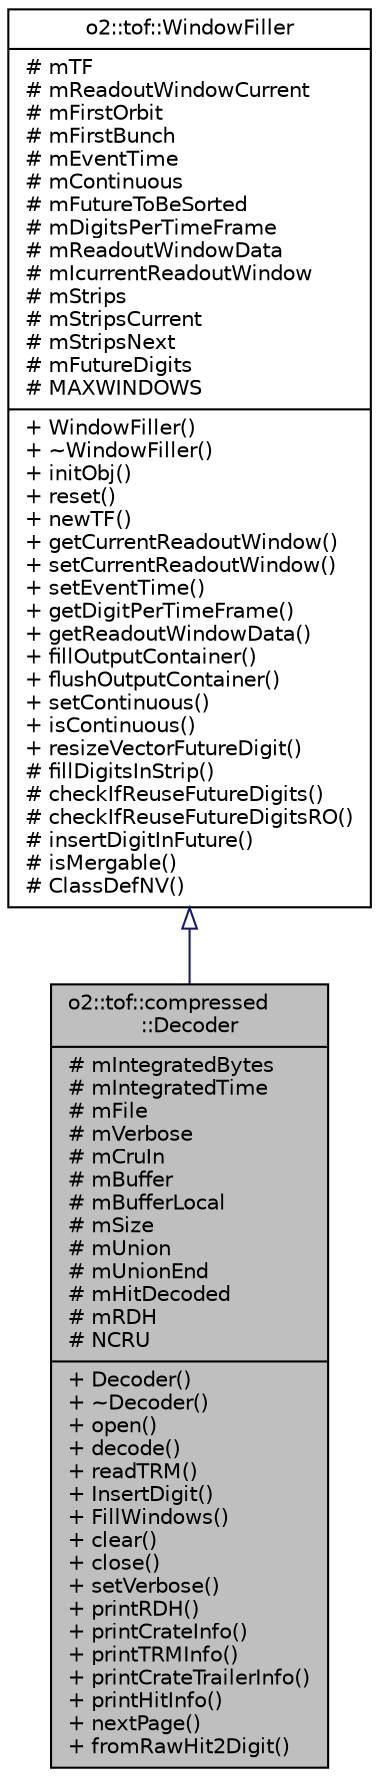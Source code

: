digraph "o2::tof::compressed::Decoder"
{
 // INTERACTIVE_SVG=YES
  bgcolor="transparent";
  edge [fontname="Helvetica",fontsize="10",labelfontname="Helvetica",labelfontsize="10"];
  node [fontname="Helvetica",fontsize="10",shape=record];
  Node0 [label="{o2::tof::compressed\l::Decoder\n|# mIntegratedBytes\l# mIntegratedTime\l# mFile\l# mVerbose\l# mCruIn\l# mBuffer\l# mBufferLocal\l# mSize\l# mUnion\l# mUnionEnd\l# mHitDecoded\l# mRDH\l# NCRU\l|+ Decoder()\l+ ~Decoder()\l+ open()\l+ decode()\l+ readTRM()\l+ InsertDigit()\l+ FillWindows()\l+ clear()\l+ close()\l+ setVerbose()\l+ printRDH()\l+ printCrateInfo()\l+ printTRMInfo()\l+ printCrateTrailerInfo()\l+ printHitInfo()\l+ nextPage()\l+ fromRawHit2Digit()\l}",height=0.2,width=0.4,color="black", fillcolor="grey75", style="filled", fontcolor="black"];
  Node1 -> Node0 [dir="back",color="midnightblue",fontsize="10",style="solid",arrowtail="onormal",fontname="Helvetica"];
  Node1 [label="{o2::tof::WindowFiller\n|# mTF\l# mReadoutWindowCurrent\l# mFirstOrbit\l# mFirstBunch\l# mEventTime\l# mContinuous\l# mFutureToBeSorted\l# mDigitsPerTimeFrame\l# mReadoutWindowData\l# mIcurrentReadoutWindow\l# mStrips\l# mStripsCurrent\l# mStripsNext\l# mFutureDigits\l# MAXWINDOWS\l|+ WindowFiller()\l+ ~WindowFiller()\l+ initObj()\l+ reset()\l+ newTF()\l+ getCurrentReadoutWindow()\l+ setCurrentReadoutWindow()\l+ setEventTime()\l+ getDigitPerTimeFrame()\l+ getReadoutWindowData()\l+ fillOutputContainer()\l+ flushOutputContainer()\l+ setContinuous()\l+ isContinuous()\l+ resizeVectorFutureDigit()\l# fillDigitsInStrip()\l# checkIfReuseFutureDigits()\l# checkIfReuseFutureDigitsRO()\l# insertDigitInFuture()\l# isMergable()\l# ClassDefNV()\l}",height=0.2,width=0.4,color="black",URL="$db/d26/classo2_1_1tof_1_1WindowFiller.html"];
}
